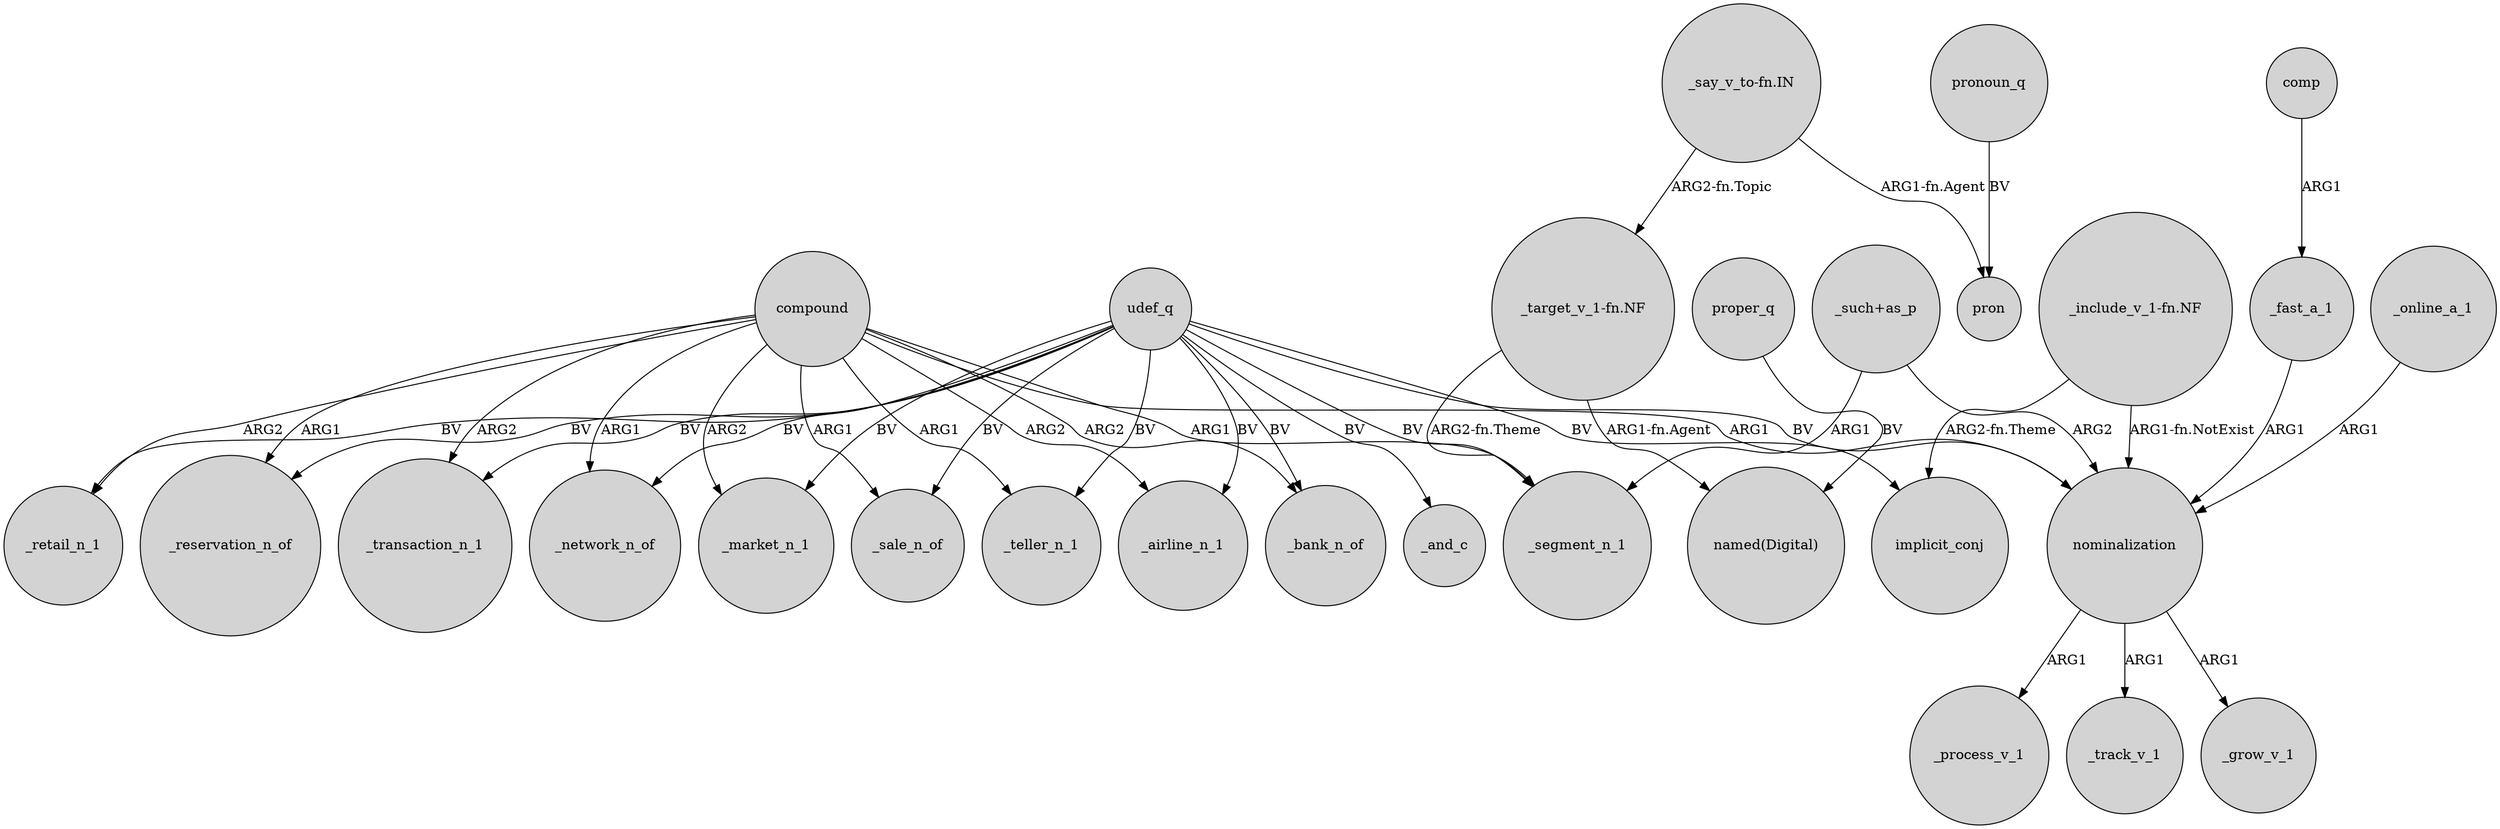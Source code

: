 digraph {
	node [shape=circle style=filled]
	compound -> _market_n_1 [label=ARG2]
	"_such+as_p" -> nominalization [label=ARG2]
	compound -> _bank_n_of [label=ARG2]
	compound -> _segment_n_1 [label=ARG1]
	nominalization -> _process_v_1 [label=ARG1]
	compound -> _retail_n_1 [label=ARG2]
	udef_q -> _reservation_n_of [label=BV]
	udef_q -> _market_n_1 [label=BV]
	"_target_v_1-fn.NF" -> "named(Digital)" [label="ARG1-fn.Agent"]
	udef_q -> implicit_conj [label=BV]
	"_include_v_1-fn.NF" -> nominalization [label="ARG1-fn.NotExist"]
	_fast_a_1 -> nominalization [label=ARG1]
	compound -> _reservation_n_of [label=ARG1]
	compound -> _teller_n_1 [label=ARG1]
	"_such+as_p" -> _segment_n_1 [label=ARG1]
	"_target_v_1-fn.NF" -> _segment_n_1 [label="ARG2-fn.Theme"]
	"_include_v_1-fn.NF" -> implicit_conj [label="ARG2-fn.Theme"]
	pronoun_q -> pron [label=BV]
	proper_q -> "named(Digital)" [label=BV]
	nominalization -> _track_v_1 [label=ARG1]
	_online_a_1 -> nominalization [label=ARG1]
	udef_q -> _transaction_n_1 [label=BV]
	udef_q -> nominalization [label=BV]
	udef_q -> _sale_n_of [label=BV]
	"_say_v_to-fn.IN" -> pron [label="ARG1-fn.Agent"]
	nominalization -> _grow_v_1 [label=ARG1]
	udef_q -> _teller_n_1 [label=BV]
	udef_q -> _bank_n_of [label=BV]
	udef_q -> _retail_n_1 [label=BV]
	"_say_v_to-fn.IN" -> "_target_v_1-fn.NF" [label="ARG2-fn.Topic"]
	udef_q -> _airline_n_1 [label=BV]
	comp -> _fast_a_1 [label=ARG1]
	udef_q -> _and_c [label=BV]
	compound -> _network_n_of [label=ARG1]
	compound -> nominalization [label=ARG1]
	compound -> _sale_n_of [label=ARG1]
	udef_q -> _network_n_of [label=BV]
	compound -> _airline_n_1 [label=ARG2]
	compound -> _transaction_n_1 [label=ARG2]
	udef_q -> _segment_n_1 [label=BV]
}

